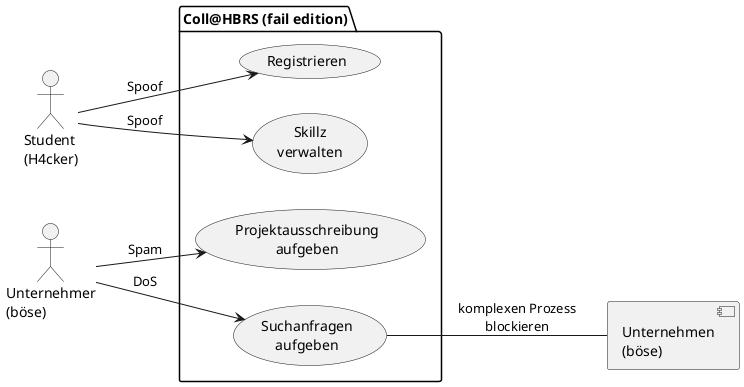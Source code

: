 @startuml

left to right direction

:Student\n(H4cker): as hack
:Unternehmer\n(böse): as fceo

package "Coll@HBRS (fail edition)" {
  (Registrieren) as reg
  
  (Skillz\nverwalten) as skillz

  (Projektausschreibung\naufgeben) as proj
  (Suchanfragen\naufgeben) as search
}

fceo --> search : DoS
fceo --> proj : Spam

hack --> reg : Spoof
hack --> skillz : Spoof

[Unternehmen\n(böse)] as bcomp

search -- bcomp : komplexen Prozess\nblockieren

@enduml
